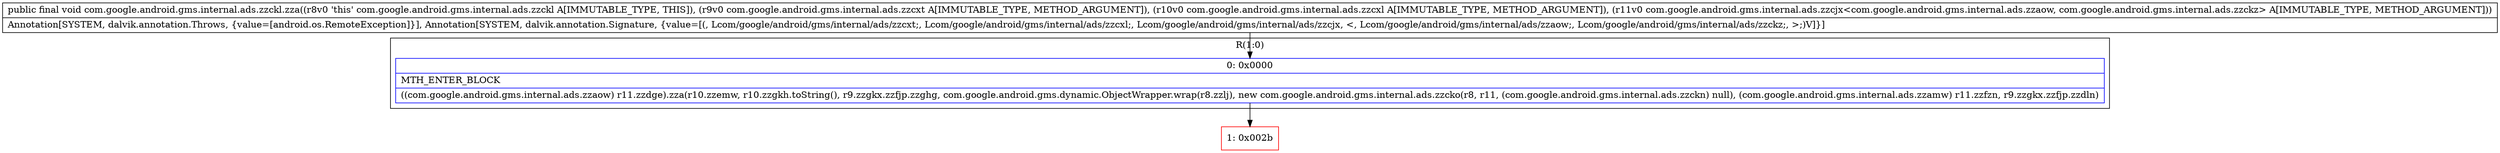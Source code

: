 digraph "CFG forcom.google.android.gms.internal.ads.zzckl.zza(Lcom\/google\/android\/gms\/internal\/ads\/zzcxt;Lcom\/google\/android\/gms\/internal\/ads\/zzcxl;Lcom\/google\/android\/gms\/internal\/ads\/zzcjx;)V" {
subgraph cluster_Region_943850155 {
label = "R(1:0)";
node [shape=record,color=blue];
Node_0 [shape=record,label="{0\:\ 0x0000|MTH_ENTER_BLOCK\l|((com.google.android.gms.internal.ads.zzaow) r11.zzdge).zza(r10.zzemw, r10.zzgkh.toString(), r9.zzgkx.zzfjp.zzghg, com.google.android.gms.dynamic.ObjectWrapper.wrap(r8.zzlj), new com.google.android.gms.internal.ads.zzcko(r8, r11, (com.google.android.gms.internal.ads.zzckn) null), (com.google.android.gms.internal.ads.zzamw) r11.zzfzn, r9.zzgkx.zzfjp.zzdln)\l}"];
}
Node_1 [shape=record,color=red,label="{1\:\ 0x002b}"];
MethodNode[shape=record,label="{public final void com.google.android.gms.internal.ads.zzckl.zza((r8v0 'this' com.google.android.gms.internal.ads.zzckl A[IMMUTABLE_TYPE, THIS]), (r9v0 com.google.android.gms.internal.ads.zzcxt A[IMMUTABLE_TYPE, METHOD_ARGUMENT]), (r10v0 com.google.android.gms.internal.ads.zzcxl A[IMMUTABLE_TYPE, METHOD_ARGUMENT]), (r11v0 com.google.android.gms.internal.ads.zzcjx\<com.google.android.gms.internal.ads.zzaow, com.google.android.gms.internal.ads.zzckz\> A[IMMUTABLE_TYPE, METHOD_ARGUMENT]))  | Annotation[SYSTEM, dalvik.annotation.Throws, \{value=[android.os.RemoteException]\}], Annotation[SYSTEM, dalvik.annotation.Signature, \{value=[(, Lcom\/google\/android\/gms\/internal\/ads\/zzcxt;, Lcom\/google\/android\/gms\/internal\/ads\/zzcxl;, Lcom\/google\/android\/gms\/internal\/ads\/zzcjx, \<, Lcom\/google\/android\/gms\/internal\/ads\/zzaow;, Lcom\/google\/android\/gms\/internal\/ads\/zzckz;, \>;)V]\}]\l}"];
MethodNode -> Node_0;
Node_0 -> Node_1;
}

